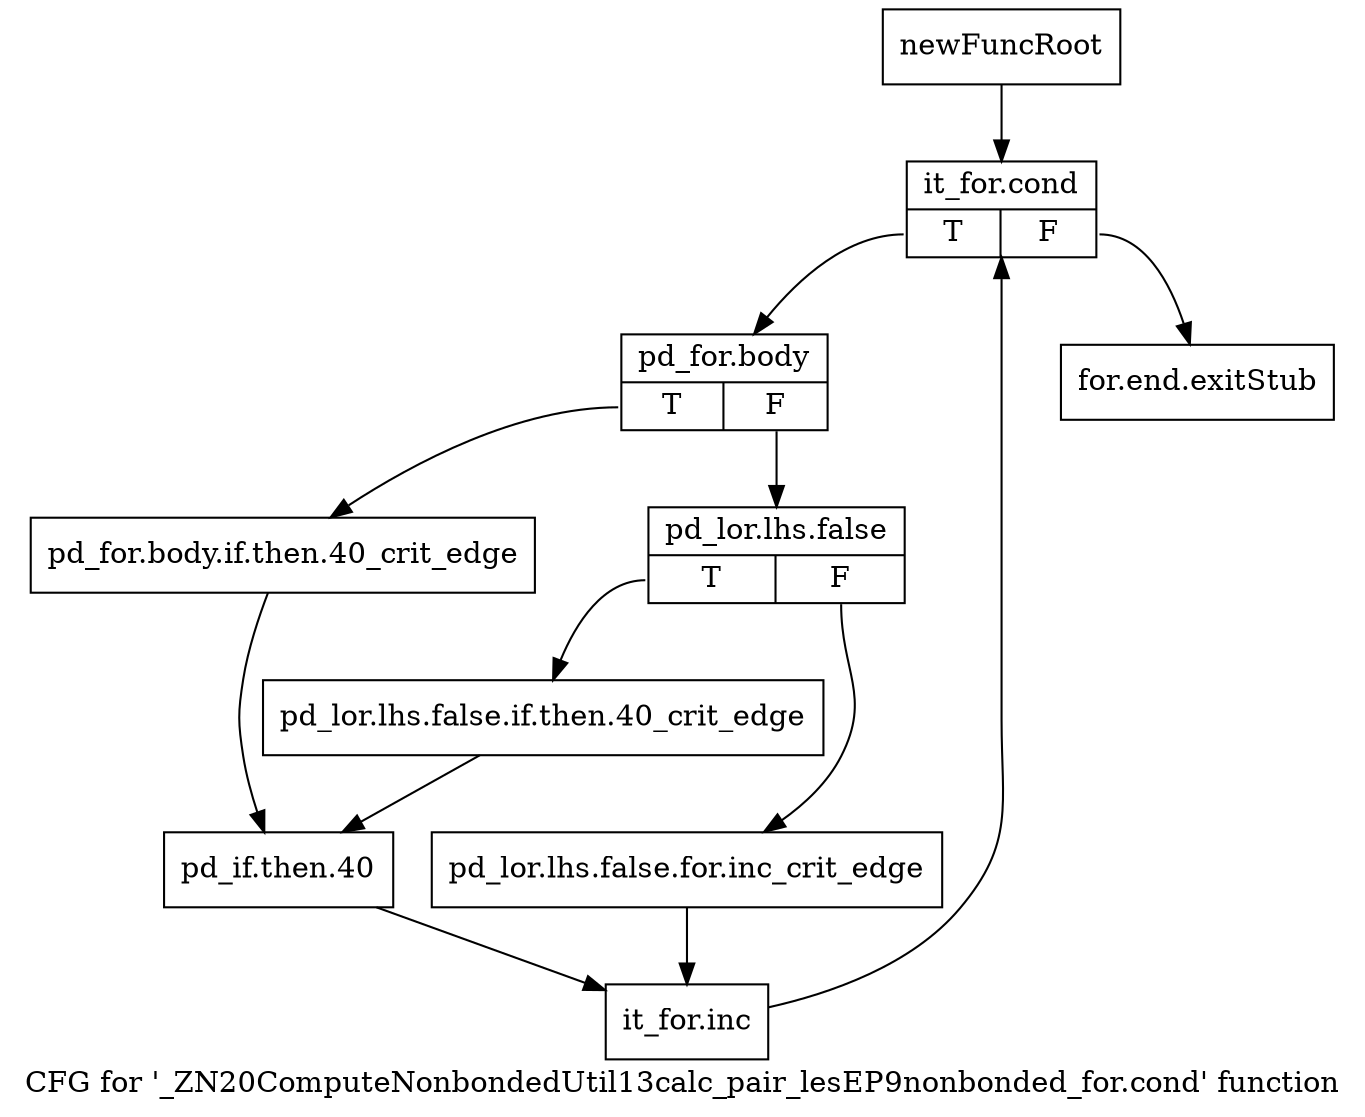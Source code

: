 digraph "CFG for '_ZN20ComputeNonbondedUtil13calc_pair_lesEP9nonbonded_for.cond' function" {
	label="CFG for '_ZN20ComputeNonbondedUtil13calc_pair_lesEP9nonbonded_for.cond' function";

	Node0x1ed6120 [shape=record,label="{newFuncRoot}"];
	Node0x1ed6120 -> Node0x1edec00;
	Node0x1edebb0 [shape=record,label="{for.end.exitStub}"];
	Node0x1edec00 [shape=record,label="{it_for.cond|{<s0>T|<s1>F}}"];
	Node0x1edec00:s0 -> Node0x1edec50;
	Node0x1edec00:s1 -> Node0x1edebb0;
	Node0x1edec50 [shape=record,label="{pd_for.body|{<s0>T|<s1>F}}"];
	Node0x1edec50:s0 -> Node0x1eded90;
	Node0x1edec50:s1 -> Node0x1edeca0;
	Node0x1edeca0 [shape=record,label="{pd_lor.lhs.false|{<s0>T|<s1>F}}"];
	Node0x1edeca0:s0 -> Node0x1eded40;
	Node0x1edeca0:s1 -> Node0x1edecf0;
	Node0x1edecf0 [shape=record,label="{pd_lor.lhs.false.for.inc_crit_edge}"];
	Node0x1edecf0 -> Node0x1edee30;
	Node0x1eded40 [shape=record,label="{pd_lor.lhs.false.if.then.40_crit_edge}"];
	Node0x1eded40 -> Node0x1edede0;
	Node0x1eded90 [shape=record,label="{pd_for.body.if.then.40_crit_edge}"];
	Node0x1eded90 -> Node0x1edede0;
	Node0x1edede0 [shape=record,label="{pd_if.then.40}"];
	Node0x1edede0 -> Node0x1edee30;
	Node0x1edee30 [shape=record,label="{it_for.inc}"];
	Node0x1edee30 -> Node0x1edec00;
}
